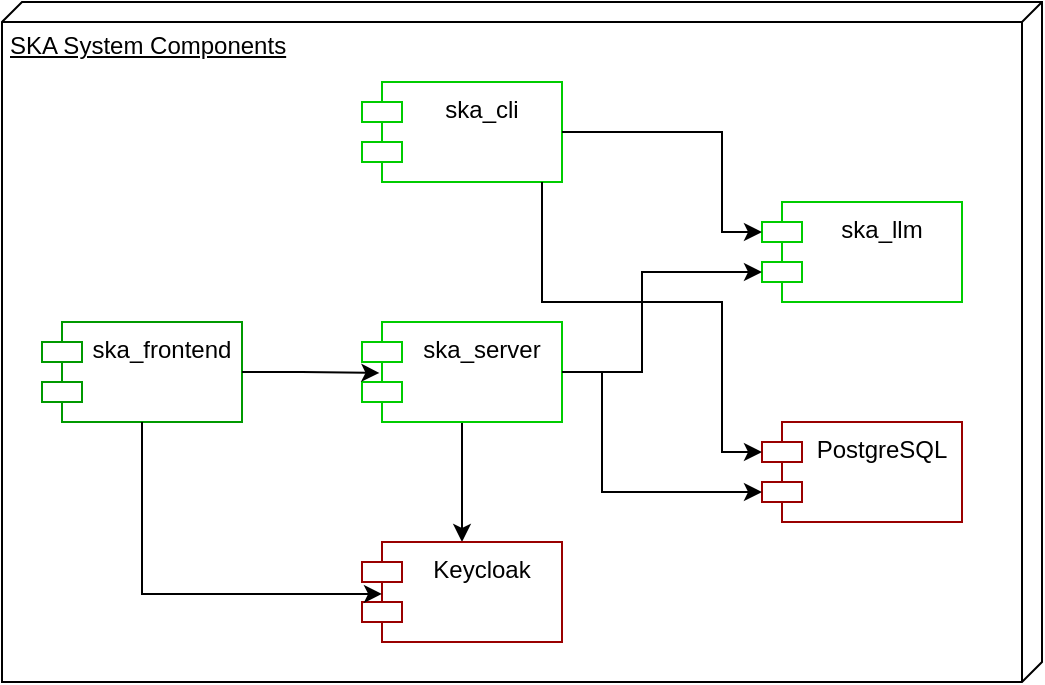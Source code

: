<mxfile version="24.6.4" type="device">
  <diagram name="Page-1" id="5f0bae14-7c28-e335-631c-24af17079c00">
    <mxGraphModel dx="1434" dy="835" grid="1" gridSize="10" guides="1" tooltips="1" connect="1" arrows="1" fold="1" page="1" pageScale="1" pageWidth="1100" pageHeight="850" background="none" math="0" shadow="0">
      <root>
        <mxCell id="0" />
        <mxCell id="1" parent="0" />
        <mxCell id="WYI8Hgwxbw-3lVaL65Fc-2" value="SKA System Components" style="verticalAlign=top;align=left;spacingTop=8;spacingLeft=2;spacingRight=12;shape=cube;size=10;direction=south;fontStyle=4;html=1;whiteSpace=wrap;" vertex="1" parent="1">
          <mxGeometry x="70" y="130" width="520" height="340" as="geometry" />
        </mxCell>
        <mxCell id="WYI8Hgwxbw-3lVaL65Fc-3" value="ska_cli" style="shape=module;align=left;spacingLeft=20;align=center;verticalAlign=top;whiteSpace=wrap;html=1;strokeColor=#00CC00;" vertex="1" parent="1">
          <mxGeometry x="250" y="170" width="100" height="50" as="geometry" />
        </mxCell>
        <mxCell id="WYI8Hgwxbw-3lVaL65Fc-15" style="edgeStyle=orthogonalEdgeStyle;rounded=0;orthogonalLoop=1;jettySize=auto;html=1;entryX=0.5;entryY=0;entryDx=0;entryDy=0;startArrow=none;startFill=0;" edge="1" parent="1" source="WYI8Hgwxbw-3lVaL65Fc-4" target="WYI8Hgwxbw-3lVaL65Fc-6">
          <mxGeometry relative="1" as="geometry" />
        </mxCell>
        <mxCell id="WYI8Hgwxbw-3lVaL65Fc-4" value="ska_server" style="shape=module;align=left;spacingLeft=20;align=center;verticalAlign=top;whiteSpace=wrap;html=1;strokeColor=#00CC00;" vertex="1" parent="1">
          <mxGeometry x="250" y="290" width="100" height="50" as="geometry" />
        </mxCell>
        <mxCell id="WYI8Hgwxbw-3lVaL65Fc-5" value="ska_frontend" style="shape=module;align=left;spacingLeft=20;align=center;verticalAlign=top;whiteSpace=wrap;html=1;strokeColor=#009900;" vertex="1" parent="1">
          <mxGeometry x="90" y="290" width="100" height="50" as="geometry" />
        </mxCell>
        <mxCell id="WYI8Hgwxbw-3lVaL65Fc-6" value="Keycloak" style="shape=module;align=left;spacingLeft=20;align=center;verticalAlign=top;whiteSpace=wrap;html=1;strokeColor=#990000;" vertex="1" parent="1">
          <mxGeometry x="250" y="400" width="100" height="50" as="geometry" />
        </mxCell>
        <mxCell id="WYI8Hgwxbw-3lVaL65Fc-7" value="ska_llm" style="shape=module;align=left;spacingLeft=20;align=center;verticalAlign=top;whiteSpace=wrap;html=1;strokeColor=#00CC00;" vertex="1" parent="1">
          <mxGeometry x="450" y="230" width="100" height="50" as="geometry" />
        </mxCell>
        <mxCell id="WYI8Hgwxbw-3lVaL65Fc-8" value="PostgreSQL" style="shape=module;align=left;spacingLeft=20;align=center;verticalAlign=top;whiteSpace=wrap;html=1;strokeColor=#990000;" vertex="1" parent="1">
          <mxGeometry x="450" y="340" width="100" height="50" as="geometry" />
        </mxCell>
        <mxCell id="WYI8Hgwxbw-3lVaL65Fc-12" style="edgeStyle=orthogonalEdgeStyle;rounded=0;orthogonalLoop=1;jettySize=auto;html=1;exitX=1;exitY=0.5;exitDx=0;exitDy=0;entryX=0.087;entryY=0.51;entryDx=0;entryDy=0;entryPerimeter=0;startArrow=none;startFill=0;" edge="1" parent="1" source="WYI8Hgwxbw-3lVaL65Fc-5" target="WYI8Hgwxbw-3lVaL65Fc-4">
          <mxGeometry relative="1" as="geometry" />
        </mxCell>
        <mxCell id="WYI8Hgwxbw-3lVaL65Fc-13" style="edgeStyle=orthogonalEdgeStyle;rounded=0;orthogonalLoop=1;jettySize=auto;html=1;entryX=0.1;entryY=0.519;entryDx=0;entryDy=0;entryPerimeter=0;startArrow=none;startFill=0;" edge="1" parent="1" source="WYI8Hgwxbw-3lVaL65Fc-5" target="WYI8Hgwxbw-3lVaL65Fc-6">
          <mxGeometry relative="1" as="geometry">
            <Array as="points">
              <mxPoint x="140" y="426" />
            </Array>
          </mxGeometry>
        </mxCell>
        <mxCell id="WYI8Hgwxbw-3lVaL65Fc-16" style="edgeStyle=orthogonalEdgeStyle;rounded=0;orthogonalLoop=1;jettySize=auto;html=1;entryX=0;entryY=0;entryDx=0;entryDy=35;entryPerimeter=0;" edge="1" parent="1" source="WYI8Hgwxbw-3lVaL65Fc-4" target="WYI8Hgwxbw-3lVaL65Fc-7">
          <mxGeometry relative="1" as="geometry">
            <Array as="points">
              <mxPoint x="390" y="315" />
              <mxPoint x="390" y="265" />
            </Array>
          </mxGeometry>
        </mxCell>
        <mxCell id="WYI8Hgwxbw-3lVaL65Fc-17" style="edgeStyle=orthogonalEdgeStyle;rounded=0;orthogonalLoop=1;jettySize=auto;html=1;entryX=0;entryY=0;entryDx=0;entryDy=15;entryPerimeter=0;" edge="1" parent="1" source="WYI8Hgwxbw-3lVaL65Fc-3" target="WYI8Hgwxbw-3lVaL65Fc-7">
          <mxGeometry relative="1" as="geometry">
            <Array as="points">
              <mxPoint x="430" y="195" />
              <mxPoint x="430" y="245" />
            </Array>
          </mxGeometry>
        </mxCell>
        <mxCell id="WYI8Hgwxbw-3lVaL65Fc-18" style="edgeStyle=orthogonalEdgeStyle;rounded=0;orthogonalLoop=1;jettySize=auto;html=1;entryX=0;entryY=0;entryDx=0;entryDy=15;entryPerimeter=0;" edge="1" parent="1" source="WYI8Hgwxbw-3lVaL65Fc-3" target="WYI8Hgwxbw-3lVaL65Fc-8">
          <mxGeometry relative="1" as="geometry">
            <Array as="points">
              <mxPoint x="340" y="280" />
              <mxPoint x="430" y="280" />
              <mxPoint x="430" y="355" />
            </Array>
          </mxGeometry>
        </mxCell>
        <mxCell id="WYI8Hgwxbw-3lVaL65Fc-19" style="edgeStyle=orthogonalEdgeStyle;rounded=0;orthogonalLoop=1;jettySize=auto;html=1;entryX=0;entryY=0;entryDx=0;entryDy=35;entryPerimeter=0;" edge="1" parent="1" source="WYI8Hgwxbw-3lVaL65Fc-4" target="WYI8Hgwxbw-3lVaL65Fc-8">
          <mxGeometry relative="1" as="geometry">
            <Array as="points">
              <mxPoint x="370" y="315" />
              <mxPoint x="370" y="375" />
            </Array>
          </mxGeometry>
        </mxCell>
      </root>
    </mxGraphModel>
  </diagram>
</mxfile>
